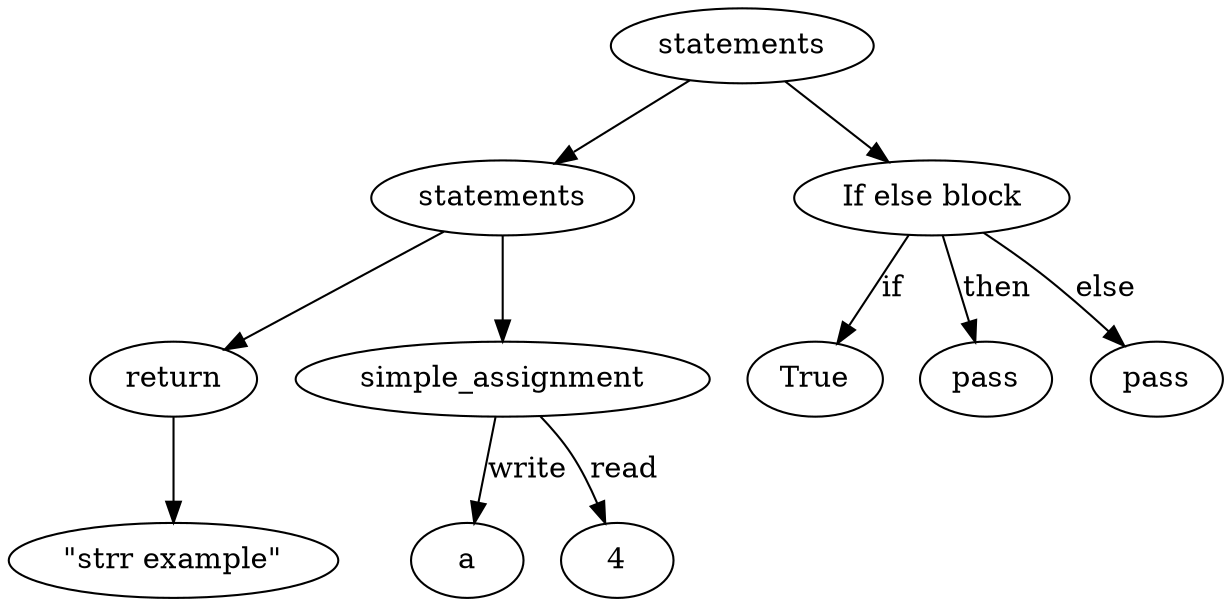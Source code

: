 strict digraph ast {
	node0 [label="return"];
	node1 [label="\"strr example\""];
	node0 -> node1;
	node2 [label="a"];
	node3 [label="4"];
	node4 [label="simple_assignment"];
	node4 -> node2 [label="write"];
	node4 -> node3 [label="read"];
	node5 [label="statements"];
	node5 -> node0;
	node5 -> node4;
	node6 [label="True"];
	node7 [label="pass"];
	node8 [label="pass"];
	node9 [label="If else block"];
	node9 -> node6 [label="if"];
	node9 -> node7 [label="then"];
	node9 -> node8 [label="else"];
	node10 [label="statements"];
	node10 -> node5;
	node10 -> node9;
}
